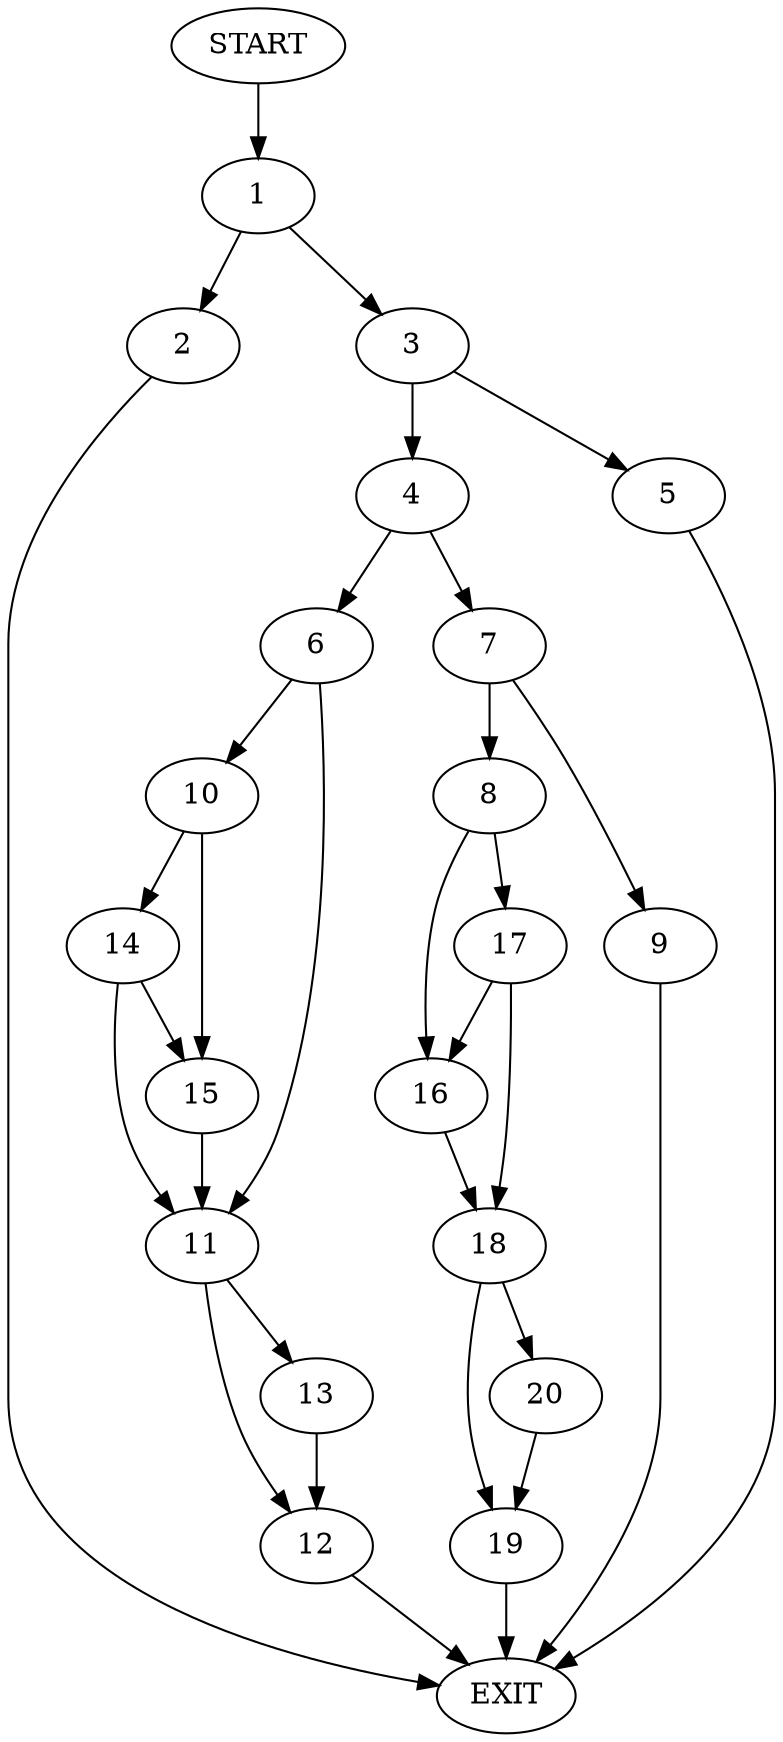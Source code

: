 digraph {
0 [label="START"]
21 [label="EXIT"]
0 -> 1
1 -> 2
1 -> 3
2 -> 21
3 -> 4
3 -> 5
5 -> 21
4 -> 6
4 -> 7
7 -> 8
7 -> 9
6 -> 10
6 -> 11
11 -> 12
11 -> 13
10 -> 14
10 -> 15
15 -> 11
14 -> 15
14 -> 11
13 -> 12
12 -> 21
8 -> 16
8 -> 17
9 -> 21
16 -> 18
17 -> 16
17 -> 18
18 -> 19
18 -> 20
20 -> 19
19 -> 21
}
